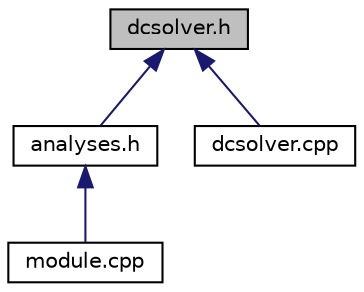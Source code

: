 digraph G
{
  edge [fontname="Helvetica",fontsize="10",labelfontname="Helvetica",labelfontsize="10"];
  node [fontname="Helvetica",fontsize="10",shape=record];
  Node1 [label="dcsolver.h",height=0.2,width=0.4,color="black", fillcolor="grey75", style="filled" fontcolor="black"];
  Node1 -> Node2 [dir="back",color="midnightblue",fontsize="10",style="solid",fontname="Helvetica"];
  Node2 [label="analyses.h",height=0.2,width=0.4,color="black", fillcolor="white", style="filled",URL="$analyses_8h.html",tooltip="global analysis header file"];
  Node2 -> Node3 [dir="back",color="midnightblue",fontsize="10",style="solid",fontname="Helvetica"];
  Node3 [label="module.cpp",height=0.2,width=0.4,color="black", fillcolor="white", style="filled",URL="$module_8cpp.html"];
  Node1 -> Node4 [dir="back",color="midnightblue",fontsize="10",style="solid",fontname="Helvetica"];
  Node4 [label="dcsolver.cpp",height=0.2,width=0.4,color="black", fillcolor="white", style="filled",URL="$dcsolver_8cpp.html"];
}
